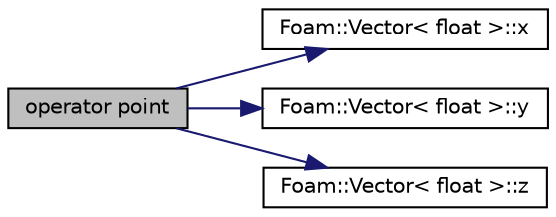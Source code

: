 digraph "operator point"
{
  bgcolor="transparent";
  edge [fontname="Helvetica",fontsize="10",labelfontname="Helvetica",labelfontsize="10"];
  node [fontname="Helvetica",fontsize="10",shape=record];
  rankdir="LR";
  Node8 [label="operator point",height=0.2,width=0.4,color="black", fillcolor="grey75", style="filled", fontcolor="black"];
  Node8 -> Node9 [color="midnightblue",fontsize="10",style="solid",fontname="Helvetica"];
  Node9 [label="Foam::Vector\< float \>::x",height=0.2,width=0.4,color="black",URL="$a29749.html#a63327976e5a8359700064a02ae22548e"];
  Node8 -> Node10 [color="midnightblue",fontsize="10",style="solid",fontname="Helvetica"];
  Node10 [label="Foam::Vector\< float \>::y",height=0.2,width=0.4,color="black",URL="$a29749.html#a1ee865f676fbac703a49c6654dd3ad74"];
  Node8 -> Node11 [color="midnightblue",fontsize="10",style="solid",fontname="Helvetica"];
  Node11 [label="Foam::Vector\< float \>::z",height=0.2,width=0.4,color="black",URL="$a29749.html#a1c8320b15610de211ec70ef966581423"];
}
